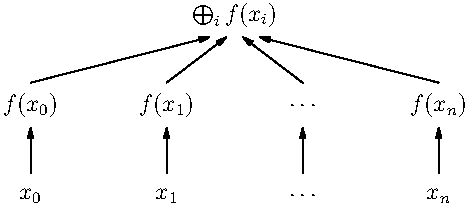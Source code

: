 unitsize (2.4cm, 1.6cm);
arrowbar a = EndArrow (5);
string s[][] = {
	{"$x_0$", "$x_1$", "$\cdots$", "$x_n$"},
	{"$f(x_0)$", "$f(x_1)$", "$\cdots$", "$f(x_n)$"}
};

label ("$\bigoplus_i f(x_i)$", (0, 2));
for (int i = 0; i < 4; ++i) {
	real x = i - 1.5;
	label (s[0][i], (x, 0));
	label (s[1][i], (x, 1));
	draw ((x, 0.25) -- (x, 0.75), a);
	draw ((x, 1.25) -- (x / 8, 1.75), a);
}

